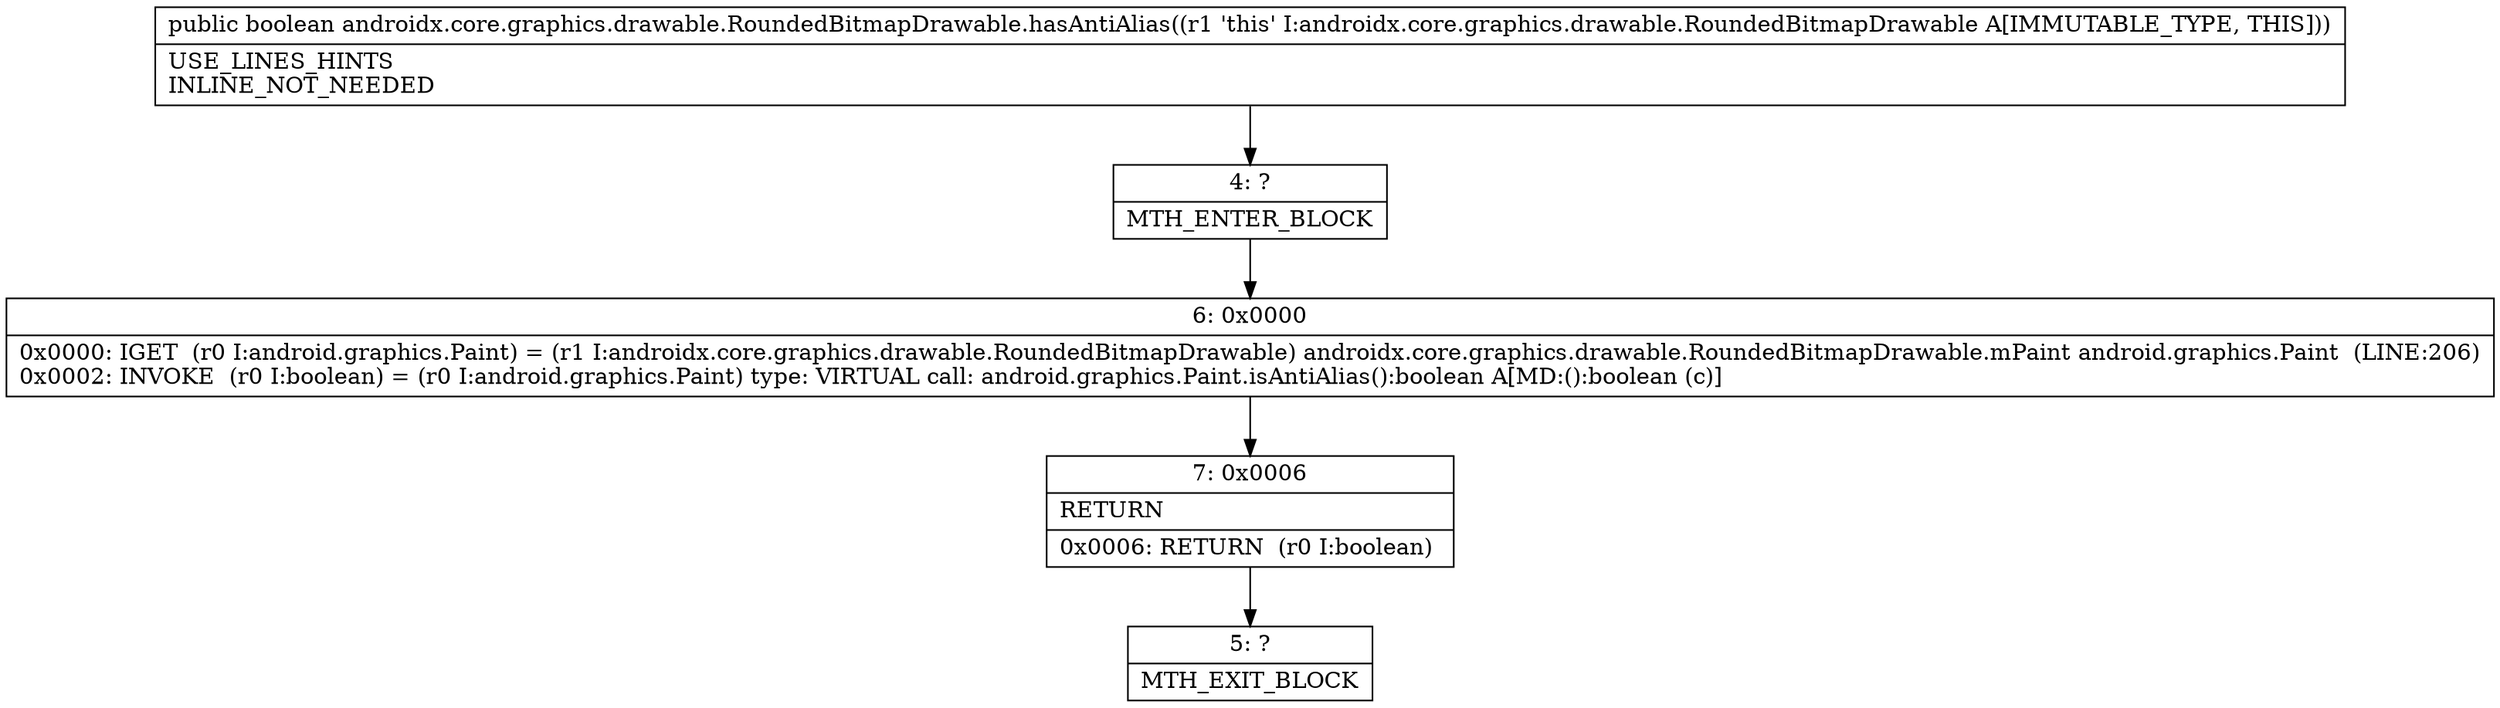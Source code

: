 digraph "CFG forandroidx.core.graphics.drawable.RoundedBitmapDrawable.hasAntiAlias()Z" {
Node_4 [shape=record,label="{4\:\ ?|MTH_ENTER_BLOCK\l}"];
Node_6 [shape=record,label="{6\:\ 0x0000|0x0000: IGET  (r0 I:android.graphics.Paint) = (r1 I:androidx.core.graphics.drawable.RoundedBitmapDrawable) androidx.core.graphics.drawable.RoundedBitmapDrawable.mPaint android.graphics.Paint  (LINE:206)\l0x0002: INVOKE  (r0 I:boolean) = (r0 I:android.graphics.Paint) type: VIRTUAL call: android.graphics.Paint.isAntiAlias():boolean A[MD:():boolean (c)]\l}"];
Node_7 [shape=record,label="{7\:\ 0x0006|RETURN\l|0x0006: RETURN  (r0 I:boolean) \l}"];
Node_5 [shape=record,label="{5\:\ ?|MTH_EXIT_BLOCK\l}"];
MethodNode[shape=record,label="{public boolean androidx.core.graphics.drawable.RoundedBitmapDrawable.hasAntiAlias((r1 'this' I:androidx.core.graphics.drawable.RoundedBitmapDrawable A[IMMUTABLE_TYPE, THIS]))  | USE_LINES_HINTS\lINLINE_NOT_NEEDED\l}"];
MethodNode -> Node_4;Node_4 -> Node_6;
Node_6 -> Node_7;
Node_7 -> Node_5;
}

